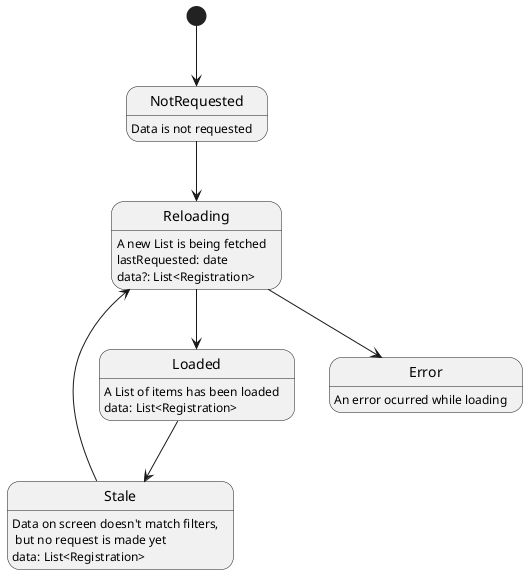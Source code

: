 @startuml
NotRequested: Data is not requested
Stale: Data on screen doesn't match filters,\n but no request is made yet\ndata: List<Registration>
Reloading: A new List is being fetched\nlastRequested: date\ndata?: List<Registration>
Loaded: A List of items has been loaded\ndata: List<Registration>
Error: An error ocurred while loading

[*] --> NotRequested
NotRequested --> Reloading
Stale --> Reloading
Reloading --> Loaded
Reloading --> Error
Loaded --> Stale
@enduml